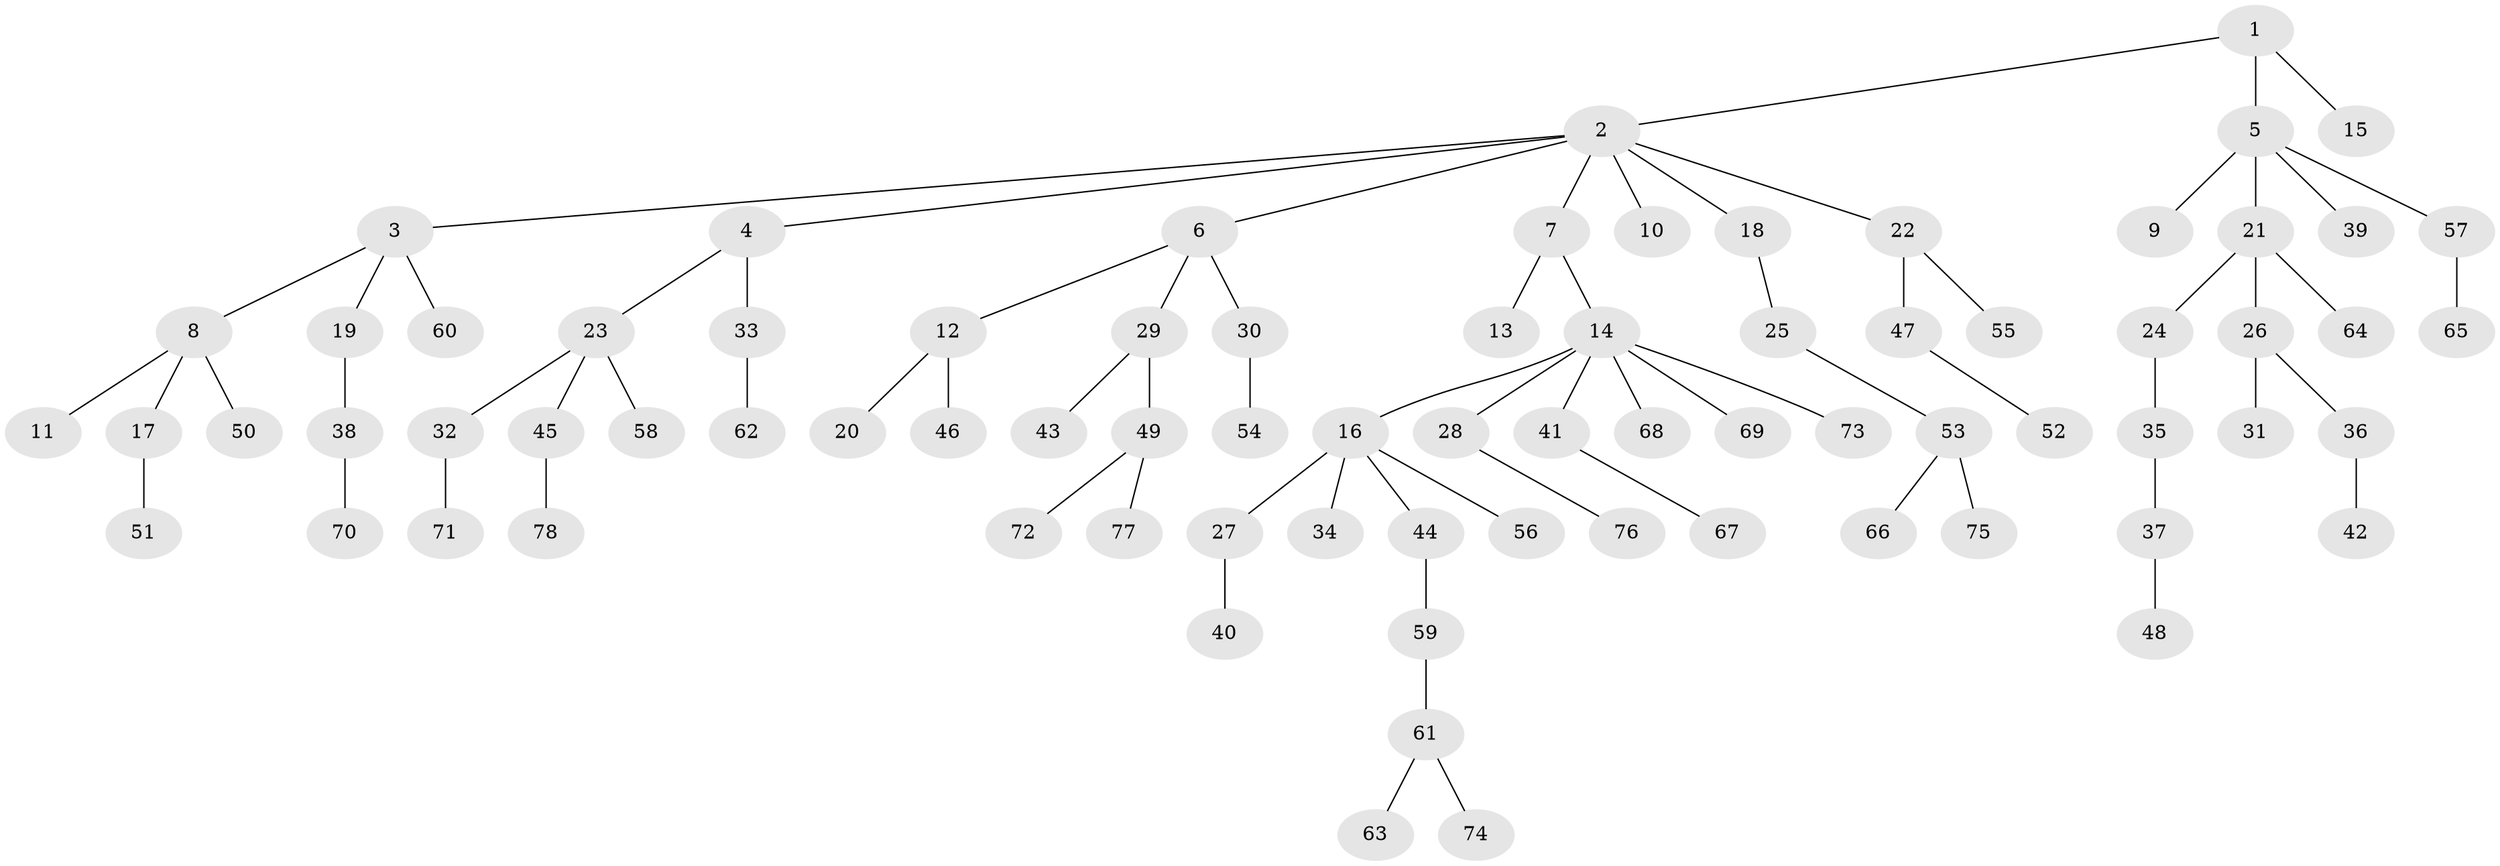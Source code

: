 // Generated by graph-tools (version 1.1) at 2025/50/03/09/25 03:50:20]
// undirected, 78 vertices, 77 edges
graph export_dot {
graph [start="1"]
  node [color=gray90,style=filled];
  1;
  2;
  3;
  4;
  5;
  6;
  7;
  8;
  9;
  10;
  11;
  12;
  13;
  14;
  15;
  16;
  17;
  18;
  19;
  20;
  21;
  22;
  23;
  24;
  25;
  26;
  27;
  28;
  29;
  30;
  31;
  32;
  33;
  34;
  35;
  36;
  37;
  38;
  39;
  40;
  41;
  42;
  43;
  44;
  45;
  46;
  47;
  48;
  49;
  50;
  51;
  52;
  53;
  54;
  55;
  56;
  57;
  58;
  59;
  60;
  61;
  62;
  63;
  64;
  65;
  66;
  67;
  68;
  69;
  70;
  71;
  72;
  73;
  74;
  75;
  76;
  77;
  78;
  1 -- 2;
  1 -- 5;
  1 -- 15;
  2 -- 3;
  2 -- 4;
  2 -- 6;
  2 -- 7;
  2 -- 10;
  2 -- 18;
  2 -- 22;
  3 -- 8;
  3 -- 19;
  3 -- 60;
  4 -- 23;
  4 -- 33;
  5 -- 9;
  5 -- 21;
  5 -- 39;
  5 -- 57;
  6 -- 12;
  6 -- 29;
  6 -- 30;
  7 -- 13;
  7 -- 14;
  8 -- 11;
  8 -- 17;
  8 -- 50;
  12 -- 20;
  12 -- 46;
  14 -- 16;
  14 -- 28;
  14 -- 41;
  14 -- 68;
  14 -- 69;
  14 -- 73;
  16 -- 27;
  16 -- 34;
  16 -- 44;
  16 -- 56;
  17 -- 51;
  18 -- 25;
  19 -- 38;
  21 -- 24;
  21 -- 26;
  21 -- 64;
  22 -- 47;
  22 -- 55;
  23 -- 32;
  23 -- 45;
  23 -- 58;
  24 -- 35;
  25 -- 53;
  26 -- 31;
  26 -- 36;
  27 -- 40;
  28 -- 76;
  29 -- 43;
  29 -- 49;
  30 -- 54;
  32 -- 71;
  33 -- 62;
  35 -- 37;
  36 -- 42;
  37 -- 48;
  38 -- 70;
  41 -- 67;
  44 -- 59;
  45 -- 78;
  47 -- 52;
  49 -- 72;
  49 -- 77;
  53 -- 66;
  53 -- 75;
  57 -- 65;
  59 -- 61;
  61 -- 63;
  61 -- 74;
}
